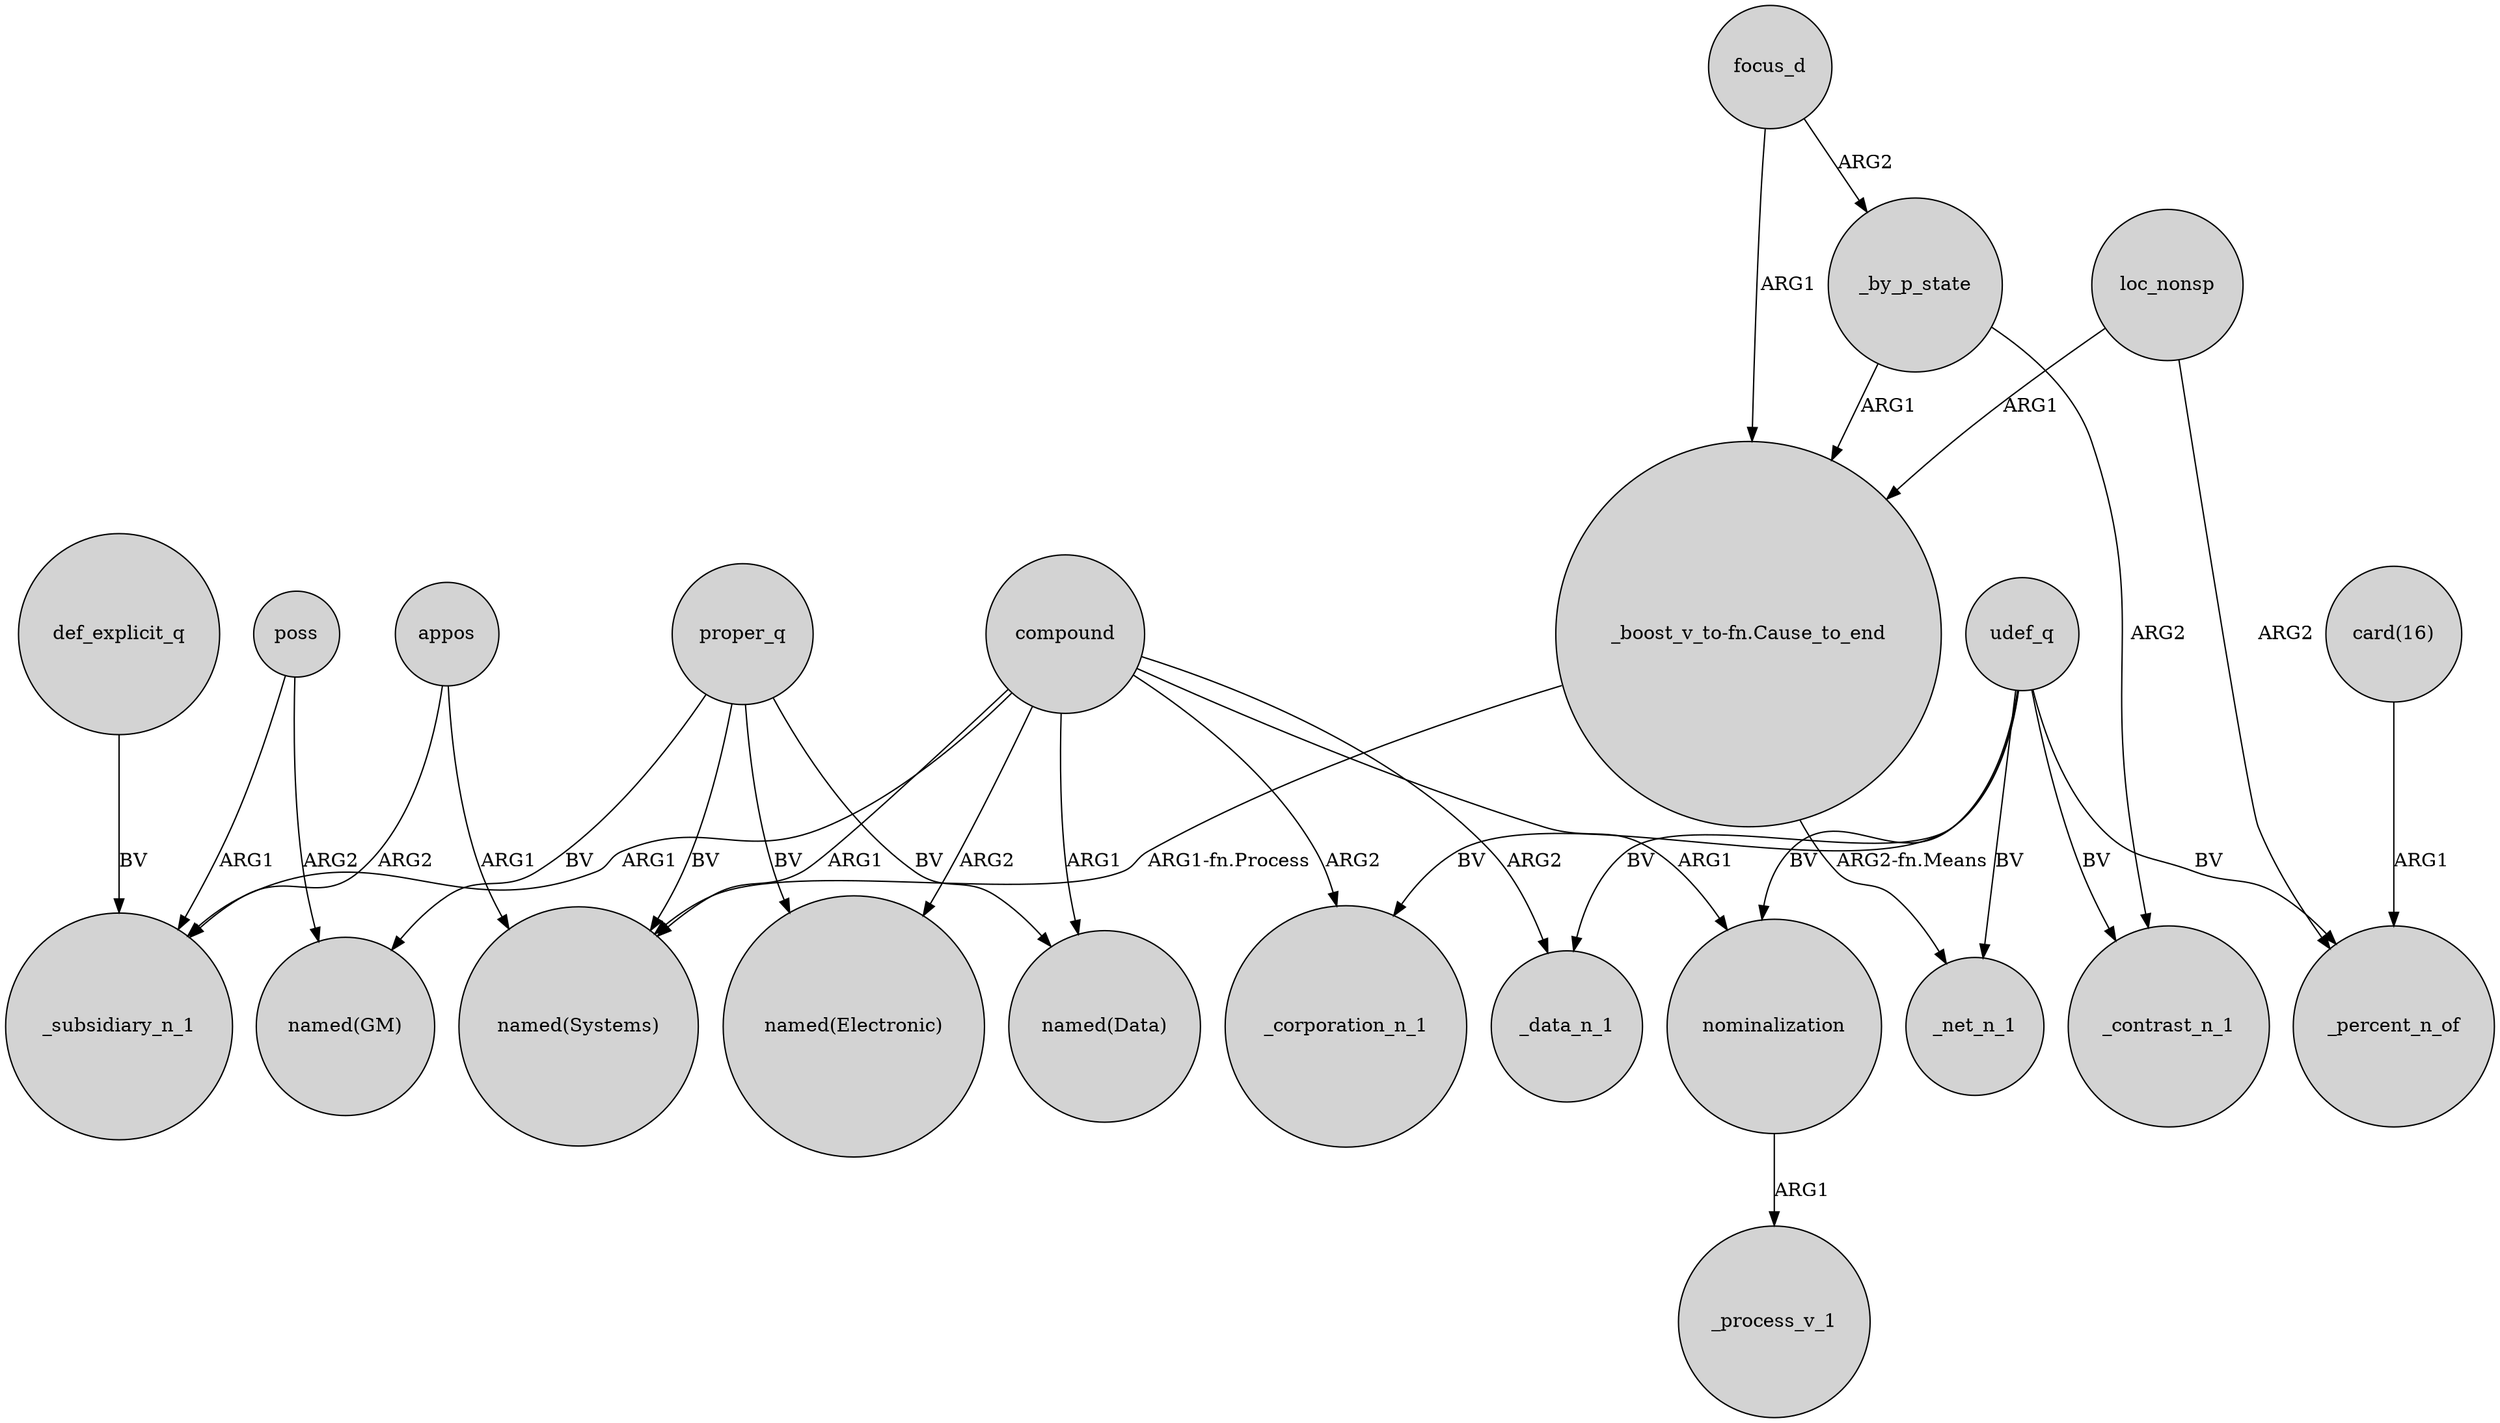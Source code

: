 digraph {
	node [shape=circle style=filled]
	_by_p_state -> "_boost_v_to-fn.Cause_to_end" [label=ARG1]
	appos -> "named(Systems)" [label=ARG1]
	udef_q -> _contrast_n_1 [label=BV]
	compound -> "named(Electronic)" [label=ARG2]
	_by_p_state -> _contrast_n_1 [label=ARG2]
	loc_nonsp -> _percent_n_of [label=ARG2]
	udef_q -> nominalization [label=BV]
	proper_q -> "named(GM)" [label=BV]
	proper_q -> "named(Data)" [label=BV]
	"_boost_v_to-fn.Cause_to_end" -> "named(Systems)" [label="ARG1-fn.Process"]
	compound -> "named(Data)" [label=ARG1]
	"_boost_v_to-fn.Cause_to_end" -> _net_n_1 [label="ARG2-fn.Means"]
	compound -> nominalization [label=ARG1]
	poss -> "named(GM)" [label=ARG2]
	loc_nonsp -> "_boost_v_to-fn.Cause_to_end" [label=ARG1]
	proper_q -> "named(Systems)" [label=BV]
	udef_q -> _percent_n_of [label=BV]
	compound -> "named(Systems)" [label=ARG1]
	udef_q -> _net_n_1 [label=BV]
	appos -> _subsidiary_n_1 [label=ARG2]
	focus_d -> "_boost_v_to-fn.Cause_to_end" [label=ARG1]
	def_explicit_q -> _subsidiary_n_1 [label=BV]
	focus_d -> _by_p_state [label=ARG2]
	proper_q -> "named(Electronic)" [label=BV]
	poss -> _subsidiary_n_1 [label=ARG1]
	"card(16)" -> _percent_n_of [label=ARG1]
	compound -> _corporation_n_1 [label=ARG2]
	udef_q -> _corporation_n_1 [label=BV]
	nominalization -> _process_v_1 [label=ARG1]
	compound -> _subsidiary_n_1 [label=ARG1]
	compound -> _data_n_1 [label=ARG2]
	udef_q -> _data_n_1 [label=BV]
}
